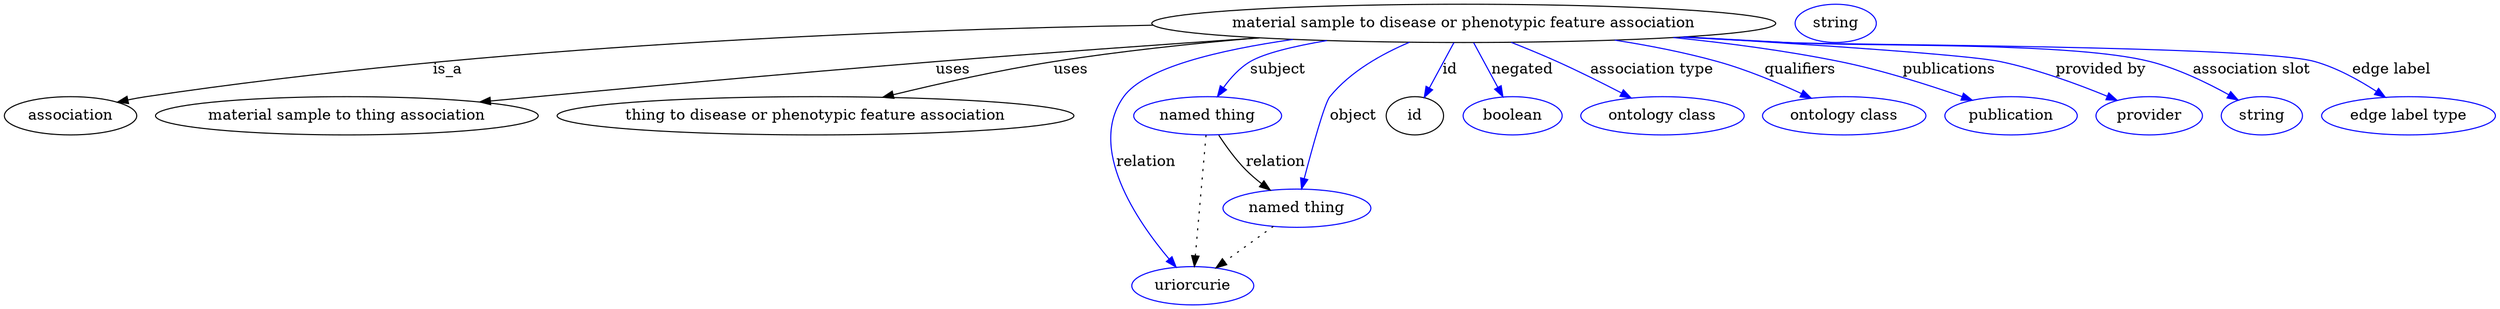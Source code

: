 digraph {
	graph [bb="0,0,1911.4,283"];
	node [label="\N"];
	"material sample to disease or phenotypic feature association"	 [height=0.5,
		label="material sample to disease or phenotypic feature association",
		pos="1106,265",
		width=6.2286];
	association	 [height=0.5,
		pos="50.046,178",
		width=1.3902];
	"material sample to disease or phenotypic feature association" -> association	 [label=is_a,
		lp="406.05,221.5",
		pos="e,86.559,190.49 906.36,256.76 660.27,245.64 256.56,223.94 109.05,196 104.9,195.22 100.64,194.25 96.388,193.17"];
	"material sample to thing association"	 [height=0.5,
		pos="257.05,178",
		width=3.8635];
	"material sample to disease or phenotypic feature association" -> "material sample to thing association"	 [label=uses,
		lp="700.05,221.5",
		pos="e,358.15,190.36 946.15,252.37 868.24,245.92 773.19,237.63 688.05,229 562.06,216.23 530.79,210.98 405.05,196 393.08,194.57 380.57,\
193.07 368.11,191.57"];
	"thing to disease or phenotypic feature association"	 [height=0.5,
		pos="599.05,178",
		width=5.1454];
	"material sample to disease or phenotypic feature association" -> "thing to disease or phenotypic feature association"	 [label=uses,
		lp="786.05,221.5",
		pos="e,649.76,195.35 940.53,252.82 887.09,247.35 827.79,239.66 774.05,229 735.34,221.32 692.82,209.03 659.39,198.43"];
	subject	 [color=blue,
		height=0.5,
		label="named thing",
		pos="895.05,178",
		width=1.5346];
	"material sample to disease or phenotypic feature association" -> subject	 [color=blue,
		label=subject,
		lp="952.55,221.5",
		pos="e,903.92,195.79 999.58,249.13 971.19,243.52 945.07,236.67 933.05,229 923.45,222.88 915.42,213.42 909.26,204.31",
		style=solid];
	relation	 [color=blue,
		height=0.5,
		label=uriorcurie,
		pos="882.05,18",
		width=1.2638];
	"material sample to disease or phenotypic feature association" -> relation	 [color=blue,
		label=relation,
		lp="843.05,134.5",
		pos="e,868.36,35.184 981.43,249.99 917.22,239.25 848.7,222.02 831.05,196 798.63,148.23 836.8,79.874 862.47,43.332",
		style=solid];
	object	 [color=blue,
		height=0.5,
		label="named thing",
		pos="965.05,91",
		width=1.5346];
	"material sample to disease or phenotypic feature association" -> object	 [color=blue,
		label=object,
		lp="1012,178",
		pos="e,968.6,109.23 1062.3,247.21 1039.2,235.76 1012.2,218.73 995.05,196 985.92,183.91 976.5,146 970.71,119.22",
		style=solid];
	id	 [height=0.5,
		pos="1065,178",
		width=0.75];
	"material sample to disease or phenotypic feature association" -> id	 [color=blue,
		label=id,
		lp="1093.5,221.5",
		pos="e,1073.3,195.41 1097.6,246.97 1091.8,234.8 1084.1,218.51 1077.7,204.82",
		style=solid];
	negated	 [color=blue,
		height=0.5,
		label=boolean,
		pos="1148,178",
		width=1.0652];
	"material sample to disease or phenotypic feature association" -> negated	 [color=blue,
		label=negated,
		lp="1151.5,221.5",
		pos="e,1139.5,195.71 1114.7,246.97 1120.6,234.88 1128.4,218.73 1135,205.09",
		style=solid];
	"association type"	 [color=blue,
		height=0.5,
		label="ontology class",
		pos="1266,178",
		width=1.7151];
	"material sample to disease or phenotypic feature association" -> "association type"	 [color=blue,
		label="association type",
		lp="1246,221.5",
		pos="e,1238.6,194.22 1142,247.22 1153.3,241.52 1165.7,235.1 1177,229 1194.5,219.6 1213.5,208.74 1229.6,199.47",
		style=solid];
	qualifiers	 [color=blue,
		height=0.5,
		label="ontology class",
		pos="1407,178",
		width=1.7151];
	"material sample to disease or phenotypic feature association" -> qualifiers	 [color=blue,
		label=qualifiers,
		lp="1359,221.5",
		pos="e,1377.1,193.85 1212.5,249.11 1239.4,243.87 1268.1,237.22 1294,229 1319.4,220.97 1346.7,208.79 1368,198.35",
		style=solid];
	publications	 [color=blue,
		height=0.5,
		label=publication,
		pos="1537,178",
		width=1.3902];
	"material sample to disease or phenotypic feature association" -> publications	 [color=blue,
		label=publications,
		lp="1472.5,221.5",
		pos="e,1503.8,191.65 1256.9,251.63 1299.9,246.25 1346.6,238.9 1389,229 1425.3,220.54 1465.1,206.53 1494.3,195.33",
		style=solid];
	"provided by"	 [color=blue,
		height=0.5,
		label=provider,
		pos="1645,178",
		width=1.1193];
	"material sample to disease or phenotypic feature association" -> "provided by"	 [color=blue,
		label="provided by",
		lp="1593,221.5",
		pos="e,1617,191.16 1268.8,252.6 1370.4,244.5 1486.3,234.43 1510,229 1544.1,221.21 1581.1,206.78 1607.7,195.26",
		style=solid];
	"association slot"	 [color=blue,
		height=0.5,
		label=string,
		pos="1734,178",
		width=0.84854];
	"material sample to disease or phenotypic feature association" -> "association slot"	 [color=blue,
		label="association slot",
		lp="1711,221.5",
		pos="e,1713.1,191.36 1265.8,252.33 1290.3,250.48 1315.4,248.65 1339,247 1403.7,242.5 1567.4,245.58 1630,229 1656.5,221.99 1684.2,208.01 \
1704.4,196.46",
		style=solid];
	"edge label"	 [color=blue,
		height=0.5,
		label="edge label type",
		pos="1847,178",
		width=1.7873];
	"material sample to disease or phenotypic feature association" -> "edge label"	 [color=blue,
		label="edge label",
		lp="1818,221.5",
		pos="e,1824.3,194.9 1263,252.14 1288.4,250.27 1314.4,248.48 1339,247 1431.9,241.42 1667.7,254.63 1757,229 1777.9,223.03 1799.1,211.35 \
1815.6,200.68",
		style=solid];
	subject -> relation	 [pos="e,883.53,36.223 893.58,159.96 891.34,132.35 887.03,79.375 884.36,46.525",
		style=dotted];
	subject -> object	 [label=relation,
		lp="951.05,134.5",
		pos="e,946.98,108.39 906.32,160 912.86,149.98 921.47,137.47 930.05,127 933.13,123.24 936.53,119.4 939.97,115.71"];
	object -> relation	 [pos="e,900.91,34.588 945.8,74.069 934.72,64.326 920.64,51.941 908.53,41.291",
		style=dotted];
	association_id	 [color=blue,
		height=0.5,
		label=string,
		pos="1379,265",
		width=0.84854];
}
